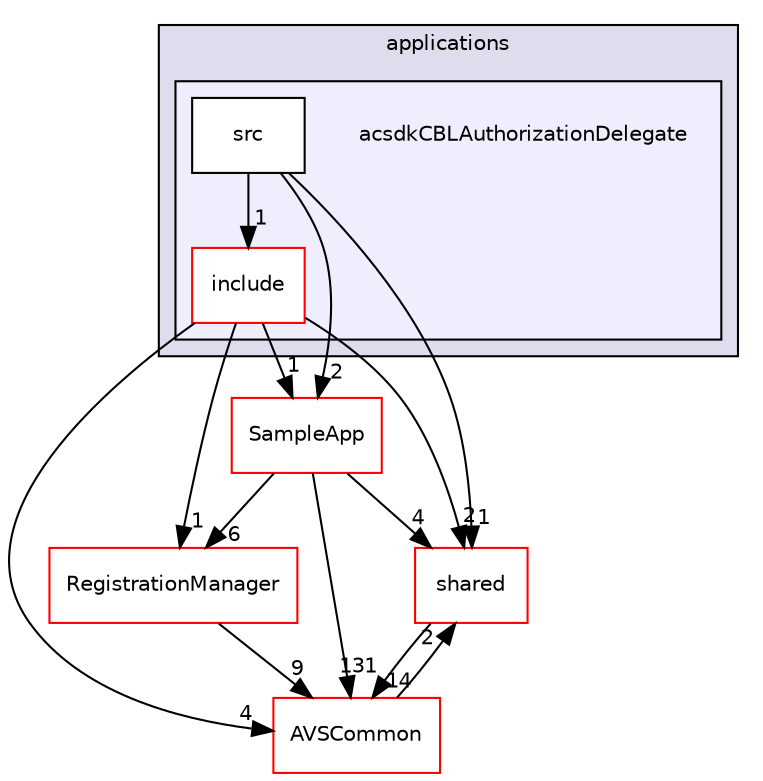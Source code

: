 digraph "/workplace/avs-device-sdk/applications/acsdkCBLAuthorizationDelegate" {
  compound=true
  node [ fontsize="10", fontname="Helvetica"];
  edge [ labelfontsize="10", labelfontname="Helvetica"];
  subgraph clusterdir_a6e4fee11f07c3b70486e88fe92cbbdc {
    graph [ bgcolor="#ddddee", pencolor="black", label="applications" fontname="Helvetica", fontsize="10", URL="dir_a6e4fee11f07c3b70486e88fe92cbbdc.html"]
  subgraph clusterdir_364238d3763c18b6eab649c7e2690a5f {
    graph [ bgcolor="#eeeeff", pencolor="black", label="" URL="dir_364238d3763c18b6eab649c7e2690a5f.html"];
    dir_364238d3763c18b6eab649c7e2690a5f [shape=plaintext label="acsdkCBLAuthorizationDelegate"];
    dir_45320e0bd3356ae5e31d86d82807ba3c [shape=box label="include" color="red" fillcolor="white" style="filled" URL="dir_45320e0bd3356ae5e31d86d82807ba3c.html"];
    dir_4d5fb1e0e4af9aedbfc3abe2f1fecf0b [shape=box label="src" color="black" fillcolor="white" style="filled" URL="dir_4d5fb1e0e4af9aedbfc3abe2f1fecf0b.html"];
  }
  }
  dir_9982052f7ce695d12571567315b2fafa [shape=box label="shared" fillcolor="white" style="filled" color="red" URL="dir_9982052f7ce695d12571567315b2fafa.html"];
  dir_69fa8d0f4fee2820ffc8601fbf428b42 [shape=box label="SampleApp" fillcolor="white" style="filled" color="red" URL="dir_69fa8d0f4fee2820ffc8601fbf428b42.html"];
  dir_13e65effb2bde530b17b3d5eefcd0266 [shape=box label="AVSCommon" fillcolor="white" style="filled" color="red" URL="dir_13e65effb2bde530b17b3d5eefcd0266.html"];
  dir_b14333b5607b47fe7356eaa790107bd3 [shape=box label="RegistrationManager" fillcolor="white" style="filled" color="red" URL="dir_b14333b5607b47fe7356eaa790107bd3.html"];
  dir_45320e0bd3356ae5e31d86d82807ba3c->dir_9982052f7ce695d12571567315b2fafa [headlabel="2", labeldistance=1.5 headhref="dir_000055_000549.html"];
  dir_45320e0bd3356ae5e31d86d82807ba3c->dir_69fa8d0f4fee2820ffc8601fbf428b42 [headlabel="1", labeldistance=1.5 headhref="dir_000055_000101.html"];
  dir_45320e0bd3356ae5e31d86d82807ba3c->dir_13e65effb2bde530b17b3d5eefcd0266 [headlabel="4", labeldistance=1.5 headhref="dir_000055_000017.html"];
  dir_45320e0bd3356ae5e31d86d82807ba3c->dir_b14333b5607b47fe7356eaa790107bd3 [headlabel="1", labeldistance=1.5 headhref="dir_000055_000524.html"];
  dir_9982052f7ce695d12571567315b2fafa->dir_13e65effb2bde530b17b3d5eefcd0266 [headlabel="14", labeldistance=1.5 headhref="dir_000549_000017.html"];
  dir_69fa8d0f4fee2820ffc8601fbf428b42->dir_9982052f7ce695d12571567315b2fafa [headlabel="4", labeldistance=1.5 headhref="dir_000101_000549.html"];
  dir_69fa8d0f4fee2820ffc8601fbf428b42->dir_13e65effb2bde530b17b3d5eefcd0266 [headlabel="131", labeldistance=1.5 headhref="dir_000101_000017.html"];
  dir_69fa8d0f4fee2820ffc8601fbf428b42->dir_b14333b5607b47fe7356eaa790107bd3 [headlabel="6", labeldistance=1.5 headhref="dir_000101_000524.html"];
  dir_13e65effb2bde530b17b3d5eefcd0266->dir_9982052f7ce695d12571567315b2fafa [headlabel="2", labeldistance=1.5 headhref="dir_000017_000549.html"];
  dir_4d5fb1e0e4af9aedbfc3abe2f1fecf0b->dir_45320e0bd3356ae5e31d86d82807ba3c [headlabel="1", labeldistance=1.5 headhref="dir_000057_000055.html"];
  dir_4d5fb1e0e4af9aedbfc3abe2f1fecf0b->dir_9982052f7ce695d12571567315b2fafa [headlabel="1", labeldistance=1.5 headhref="dir_000057_000549.html"];
  dir_4d5fb1e0e4af9aedbfc3abe2f1fecf0b->dir_69fa8d0f4fee2820ffc8601fbf428b42 [headlabel="2", labeldistance=1.5 headhref="dir_000057_000101.html"];
  dir_b14333b5607b47fe7356eaa790107bd3->dir_13e65effb2bde530b17b3d5eefcd0266 [headlabel="9", labeldistance=1.5 headhref="dir_000524_000017.html"];
}
